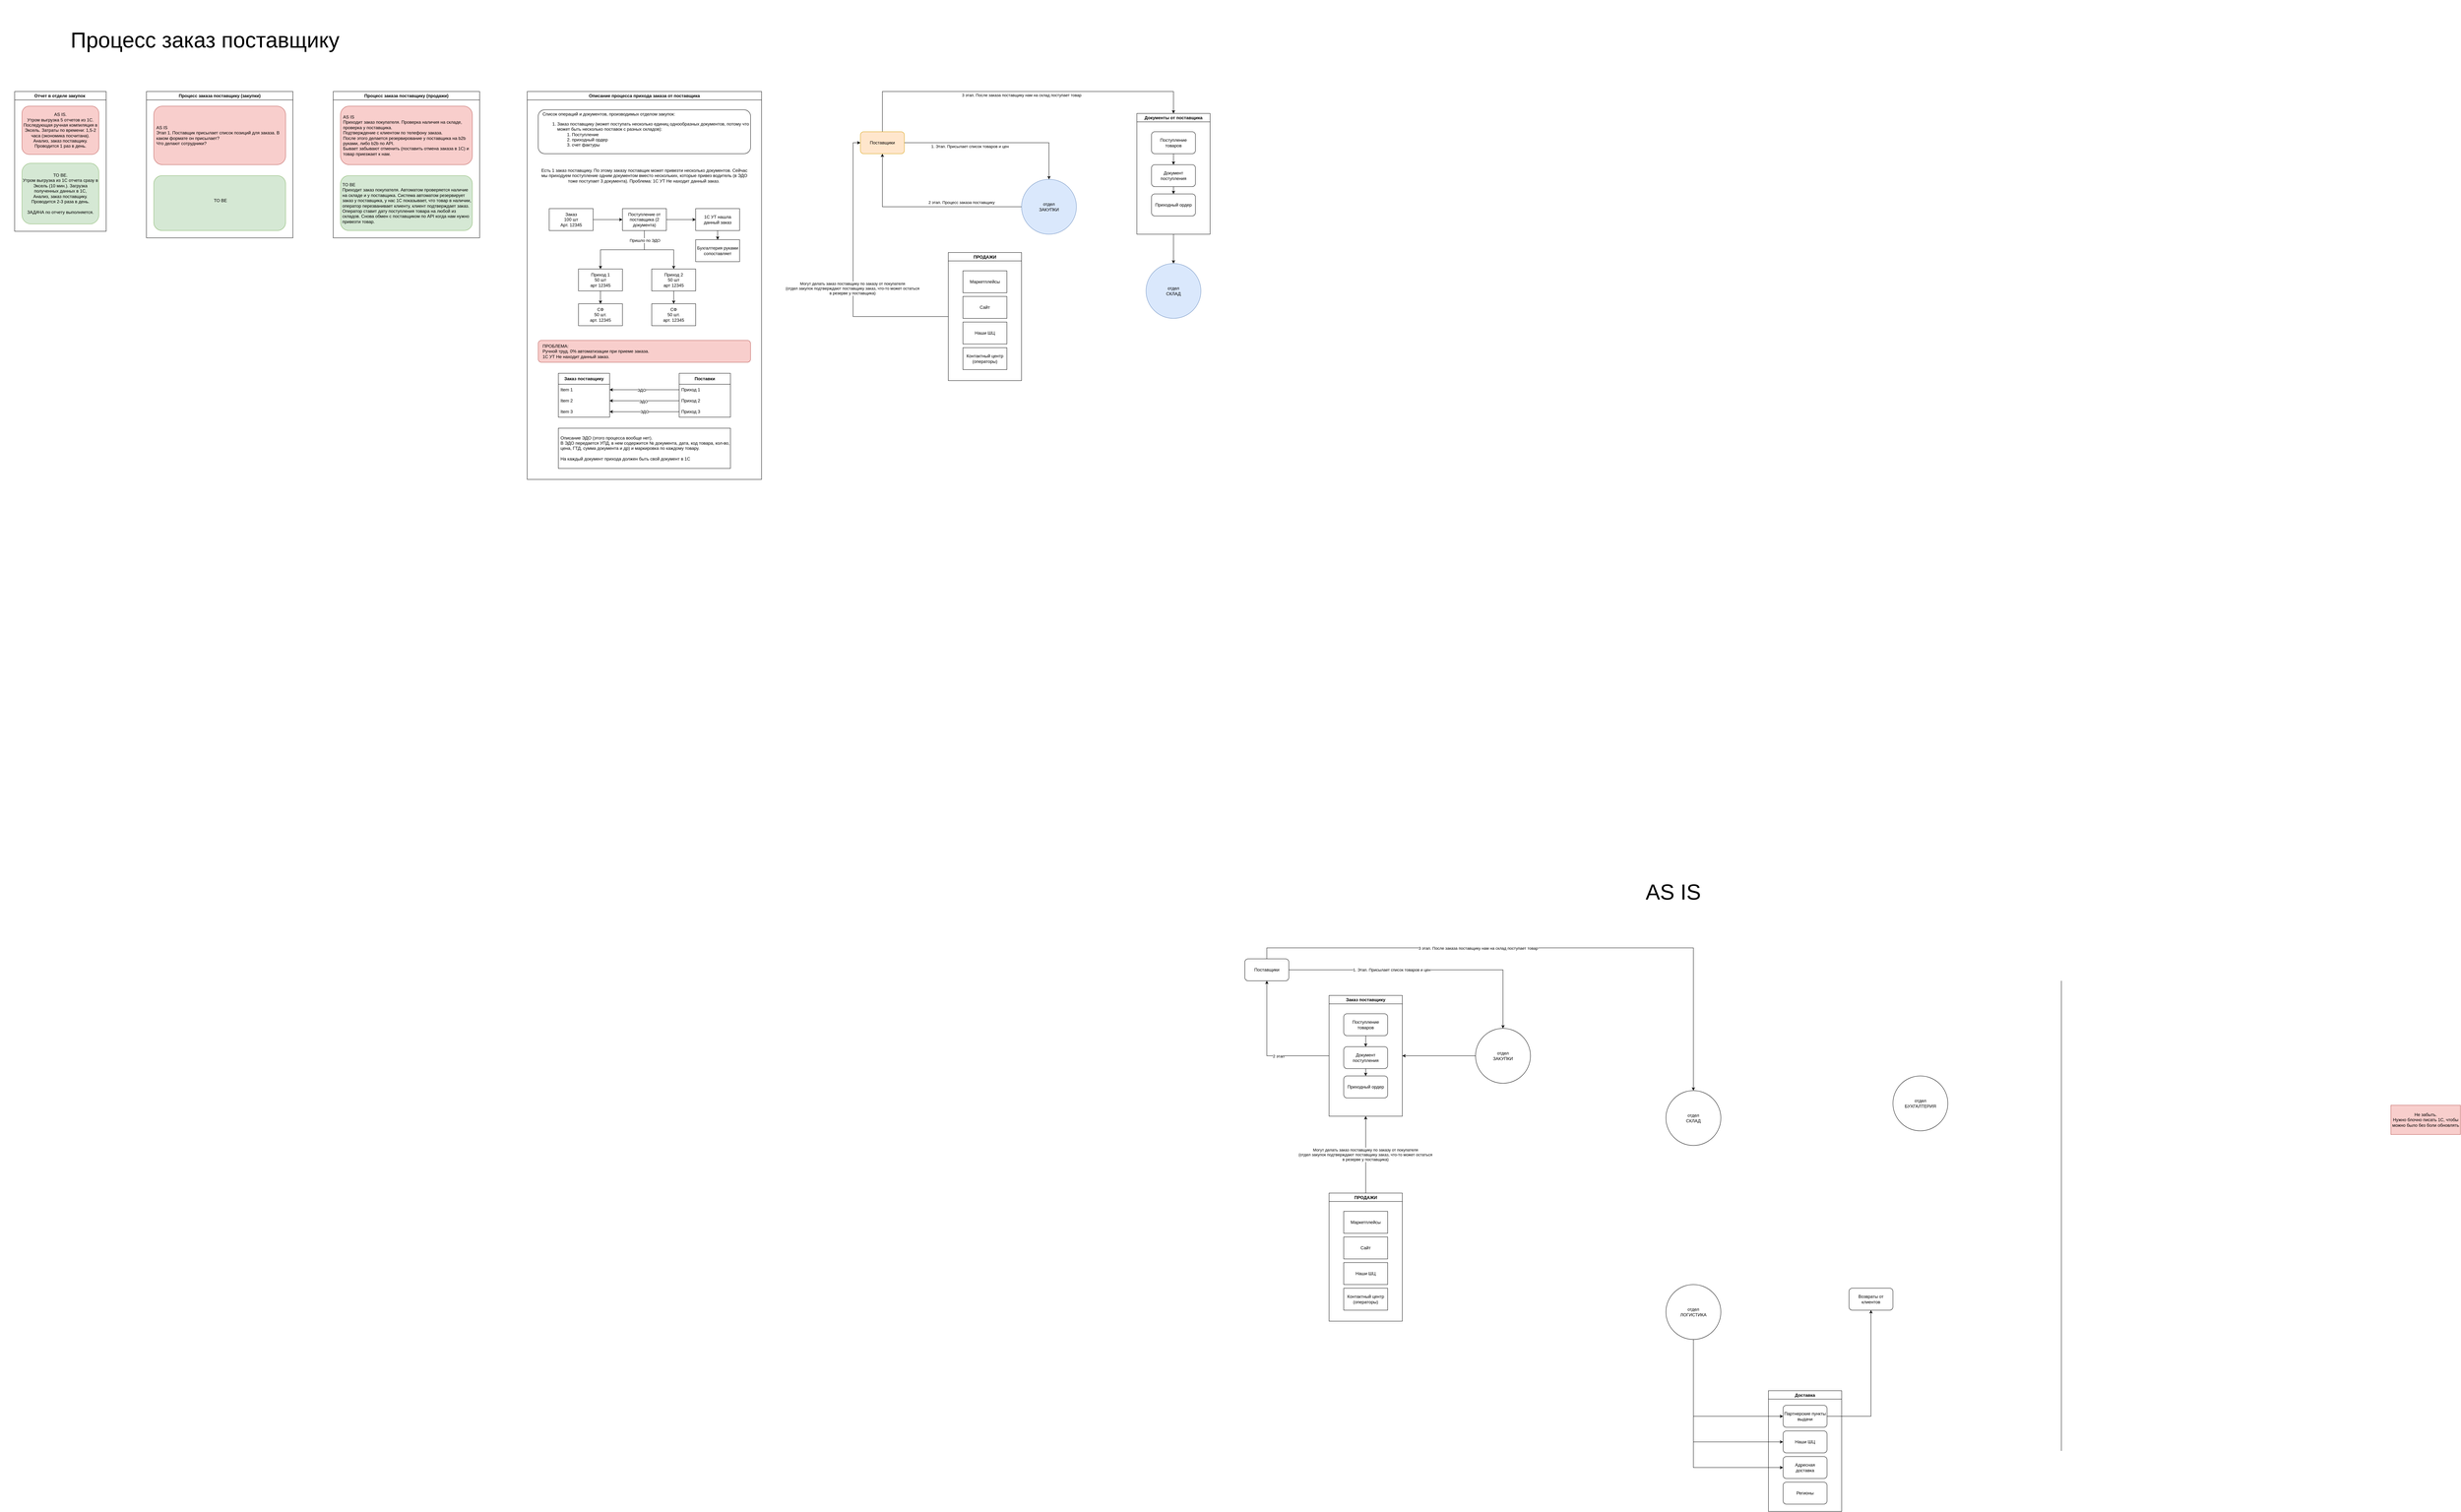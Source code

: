 <mxfile version="24.7.14">
  <diagram name="Page-1" id="veRpo0tACFwU-HL0MGSM">
    <mxGraphModel dx="5822" dy="4483" grid="1" gridSize="10" guides="1" tooltips="1" connect="1" arrows="1" fold="1" page="1" pageScale="1" pageWidth="827" pageHeight="1169" math="0" shadow="0">
      <root>
        <mxCell id="0" />
        <mxCell id="1" parent="0" />
        <mxCell id="QEDv5VtxAJrO-wZHLEnQ-8" style="edgeStyle=orthogonalEdgeStyle;rounded=0;orthogonalLoop=1;jettySize=auto;html=1;entryX=1;entryY=0.5;entryDx=0;entryDy=0;" edge="1" parent="1" source="VRKETtg9gcUAPWKbDu3B-1" target="QEDv5VtxAJrO-wZHLEnQ-5">
          <mxGeometry relative="1" as="geometry" />
        </mxCell>
        <mxCell id="VRKETtg9gcUAPWKbDu3B-1" value="отдел&lt;div&gt;ЗАКУПКИ&lt;/div&gt;" style="ellipse;whiteSpace=wrap;html=1;aspect=fixed;" parent="1" vertex="1">
          <mxGeometry x="-80" y="-680" width="150" height="150" as="geometry" />
        </mxCell>
        <mxCell id="VRKETtg9gcUAPWKbDu3B-2" value="отдел&lt;div&gt;СКЛАД&lt;/div&gt;" style="ellipse;whiteSpace=wrap;html=1;aspect=fixed;" parent="1" vertex="1">
          <mxGeometry x="440" y="-510" width="150" height="150" as="geometry" />
        </mxCell>
        <mxCell id="t9qQJqirAUy6IB2mjL8N-2" style="edgeStyle=orthogonalEdgeStyle;rounded=0;orthogonalLoop=1;jettySize=auto;html=1;entryX=0;entryY=0.5;entryDx=0;entryDy=0;exitX=0.5;exitY=1;exitDx=0;exitDy=0;" parent="1" source="VRKETtg9gcUAPWKbDu3B-3" target="VRKETtg9gcUAPWKbDu3B-6" edge="1">
          <mxGeometry relative="1" as="geometry" />
        </mxCell>
        <mxCell id="t9qQJqirAUy6IB2mjL8N-3" style="edgeStyle=orthogonalEdgeStyle;rounded=0;orthogonalLoop=1;jettySize=auto;html=1;entryX=0;entryY=0.5;entryDx=0;entryDy=0;exitX=0.5;exitY=1;exitDx=0;exitDy=0;" parent="1" source="VRKETtg9gcUAPWKbDu3B-3" target="VRKETtg9gcUAPWKbDu3B-7" edge="1">
          <mxGeometry relative="1" as="geometry" />
        </mxCell>
        <mxCell id="t9qQJqirAUy6IB2mjL8N-4" style="edgeStyle=orthogonalEdgeStyle;rounded=0;orthogonalLoop=1;jettySize=auto;html=1;entryX=0;entryY=0.5;entryDx=0;entryDy=0;exitX=0.5;exitY=1;exitDx=0;exitDy=0;" parent="1" source="VRKETtg9gcUAPWKbDu3B-3" target="VRKETtg9gcUAPWKbDu3B-18" edge="1">
          <mxGeometry relative="1" as="geometry" />
        </mxCell>
        <mxCell id="VRKETtg9gcUAPWKbDu3B-3" value="отдел&lt;div&gt;ЛОГИСТИКА&lt;/div&gt;" style="ellipse;whiteSpace=wrap;html=1;aspect=fixed;" parent="1" vertex="1">
          <mxGeometry x="440" y="20" width="150" height="150" as="geometry" />
        </mxCell>
        <mxCell id="QEDv5VtxAJrO-wZHLEnQ-10" style="edgeStyle=orthogonalEdgeStyle;rounded=0;orthogonalLoop=1;jettySize=auto;html=1;" edge="1" parent="1" source="VRKETtg9gcUAPWKbDu3B-5" target="VRKETtg9gcUAPWKbDu3B-1">
          <mxGeometry relative="1" as="geometry" />
        </mxCell>
        <mxCell id="QEDv5VtxAJrO-wZHLEnQ-11" value="1. Этап. Присылает список товаров и цен" style="edgeLabel;html=1;align=center;verticalAlign=middle;resizable=0;points=[];" vertex="1" connectable="0" parent="QEDv5VtxAJrO-wZHLEnQ-10">
          <mxGeometry x="-0.188" y="-3" relative="1" as="geometry">
            <mxPoint x="-22" y="-3" as="offset" />
          </mxGeometry>
        </mxCell>
        <mxCell id="QEDv5VtxAJrO-wZHLEnQ-15" style="edgeStyle=orthogonalEdgeStyle;rounded=0;orthogonalLoop=1;jettySize=auto;html=1;" edge="1" parent="1" source="VRKETtg9gcUAPWKbDu3B-5" target="VRKETtg9gcUAPWKbDu3B-2">
          <mxGeometry relative="1" as="geometry">
            <Array as="points">
              <mxPoint x="-650" y="-900" />
              <mxPoint x="515" y="-900" />
            </Array>
          </mxGeometry>
        </mxCell>
        <mxCell id="QEDv5VtxAJrO-wZHLEnQ-16" value="3 этап. После заказа поставщику нам на склад поступает товар" style="edgeLabel;html=1;align=center;verticalAlign=middle;resizable=0;points=[];" vertex="1" connectable="0" parent="QEDv5VtxAJrO-wZHLEnQ-15">
          <mxGeometry x="-0.235" y="-1" relative="1" as="geometry">
            <mxPoint as="offset" />
          </mxGeometry>
        </mxCell>
        <mxCell id="VRKETtg9gcUAPWKbDu3B-5" value="Поставщики" style="rounded=1;whiteSpace=wrap;html=1;" parent="1" vertex="1">
          <mxGeometry x="-710" y="-870" width="120" height="60" as="geometry" />
        </mxCell>
        <mxCell id="QEDv5VtxAJrO-wZHLEnQ-18" style="edgeStyle=orthogonalEdgeStyle;rounded=0;orthogonalLoop=1;jettySize=auto;html=1;entryX=0.5;entryY=1;entryDx=0;entryDy=0;" edge="1" parent="1" source="VRKETtg9gcUAPWKbDu3B-13" target="QEDv5VtxAJrO-wZHLEnQ-5">
          <mxGeometry relative="1" as="geometry" />
        </mxCell>
        <mxCell id="QEDv5VtxAJrO-wZHLEnQ-19" value="Могут делать заказ поставщику по заказу от покупателя&lt;div&gt;(отдел закупок подтверждают поставщику заказ, что-то может остаться&lt;/div&gt;&lt;div&gt;в резерве у поставщика)&lt;/div&gt;" style="edgeLabel;html=1;align=center;verticalAlign=middle;resizable=0;points=[];" vertex="1" connectable="0" parent="QEDv5VtxAJrO-wZHLEnQ-18">
          <mxGeometry x="0.002" y="1" relative="1" as="geometry">
            <mxPoint as="offset" />
          </mxGeometry>
        </mxCell>
        <mxCell id="VRKETtg9gcUAPWKbDu3B-13" value="ПРОДАЖИ" style="swimlane;" parent="1" vertex="1">
          <mxGeometry x="-480" y="-230" width="200" height="350" as="geometry">
            <mxRectangle x="240" y="780" width="100" height="30" as="alternateBounds" />
          </mxGeometry>
        </mxCell>
        <mxCell id="VRKETtg9gcUAPWKbDu3B-15" value="Маркетплейсы" style="whiteSpace=wrap;html=1;" parent="VRKETtg9gcUAPWKbDu3B-13" vertex="1">
          <mxGeometry x="40" y="50" width="120" height="60" as="geometry" />
        </mxCell>
        <mxCell id="VRKETtg9gcUAPWKbDu3B-14" value="Сайт" style="whiteSpace=wrap;html=1;" parent="VRKETtg9gcUAPWKbDu3B-13" vertex="1">
          <mxGeometry x="40" y="120" width="120" height="60" as="geometry" />
        </mxCell>
        <mxCell id="VRKETtg9gcUAPWKbDu3B-17" value="Контактный центр&lt;div&gt;(операторы)&lt;/div&gt;" style="whiteSpace=wrap;html=1;" parent="VRKETtg9gcUAPWKbDu3B-13" vertex="1">
          <mxGeometry x="40" y="260" width="120" height="60" as="geometry" />
        </mxCell>
        <mxCell id="VRKETtg9gcUAPWKbDu3B-16" value="Наши ШЦ" style="whiteSpace=wrap;html=1;" parent="VRKETtg9gcUAPWKbDu3B-13" vertex="1">
          <mxGeometry x="40" y="190" width="120" height="60" as="geometry" />
        </mxCell>
        <mxCell id="VRKETtg9gcUAPWKbDu3B-20" value="Доставка" style="swimlane;" parent="1" vertex="1">
          <mxGeometry x="720" y="310" width="200" height="330" as="geometry" />
        </mxCell>
        <mxCell id="VRKETtg9gcUAPWKbDu3B-6" value="Партнерские пункты выдачи" style="rounded=1;whiteSpace=wrap;html=1;" parent="VRKETtg9gcUAPWKbDu3B-20" vertex="1">
          <mxGeometry x="40" y="40" width="120" height="60" as="geometry" />
        </mxCell>
        <mxCell id="VRKETtg9gcUAPWKbDu3B-7" value="Наши ШЦ" style="rounded=1;whiteSpace=wrap;html=1;" parent="VRKETtg9gcUAPWKbDu3B-20" vertex="1">
          <mxGeometry x="40" y="110" width="120" height="60" as="geometry" />
        </mxCell>
        <mxCell id="VRKETtg9gcUAPWKbDu3B-18" value="Адресная&lt;div&gt;доставка&lt;/div&gt;" style="rounded=1;whiteSpace=wrap;html=1;" parent="VRKETtg9gcUAPWKbDu3B-20" vertex="1">
          <mxGeometry x="40" y="180" width="120" height="60" as="geometry" />
        </mxCell>
        <mxCell id="VRKETtg9gcUAPWKbDu3B-19" value="Регионы" style="rounded=1;whiteSpace=wrap;html=1;" parent="VRKETtg9gcUAPWKbDu3B-20" vertex="1">
          <mxGeometry x="40" y="250" width="120" height="60" as="geometry" />
        </mxCell>
        <mxCell id="VRKETtg9gcUAPWKbDu3B-22" value="отдел&lt;div&gt;БУХГАЛТЕРИЯ&lt;/div&gt;" style="ellipse;whiteSpace=wrap;html=1;aspect=fixed;" parent="1" vertex="1">
          <mxGeometry x="1060" y="-550" width="150" height="150" as="geometry" />
        </mxCell>
        <mxCell id="t9qQJqirAUy6IB2mjL8N-6" value="Возвраты от клиентов" style="rounded=1;whiteSpace=wrap;html=1;" parent="1" vertex="1">
          <mxGeometry x="940" y="30" width="120" height="60" as="geometry" />
        </mxCell>
        <mxCell id="t9qQJqirAUy6IB2mjL8N-7" style="edgeStyle=orthogonalEdgeStyle;rounded=0;orthogonalLoop=1;jettySize=auto;html=1;entryX=0.5;entryY=1;entryDx=0;entryDy=0;" parent="1" source="VRKETtg9gcUAPWKbDu3B-6" target="t9qQJqirAUy6IB2mjL8N-6" edge="1">
          <mxGeometry relative="1" as="geometry" />
        </mxCell>
        <mxCell id="t9qQJqirAUy6IB2mjL8N-11" value="" style="endArrow=none;html=1;rounded=0;" parent="1" edge="1">
          <mxGeometry width="50" height="50" relative="1" as="geometry">
            <mxPoint x="1520" y="474.444" as="sourcePoint" />
            <mxPoint x="1520" y="-810" as="targetPoint" />
          </mxGeometry>
        </mxCell>
        <mxCell id="t9qQJqirAUy6IB2mjL8N-12" value="AS IS" style="text;strokeColor=none;fillColor=none;align=center;verticalAlign=middle;spacingLeft=4;spacingRight=4;overflow=hidden;points=[[0,0.5],[1,0.5]];portConstraint=eastwest;rotatable=0;whiteSpace=wrap;html=1;fontSize=59;" parent="1" vertex="1">
          <mxGeometry x="350" y="-1090" width="220" height="70" as="geometry" />
        </mxCell>
        <mxCell id="QEDv5VtxAJrO-wZHLEnQ-14" style="edgeStyle=orthogonalEdgeStyle;rounded=0;orthogonalLoop=1;jettySize=auto;html=1;exitX=0;exitY=0.5;exitDx=0;exitDy=0;entryX=0.5;entryY=1;entryDx=0;entryDy=0;" edge="1" parent="1" source="QEDv5VtxAJrO-wZHLEnQ-5" target="VRKETtg9gcUAPWKbDu3B-5">
          <mxGeometry relative="1" as="geometry" />
        </mxCell>
        <mxCell id="QEDv5VtxAJrO-wZHLEnQ-17" value="2 этап" style="edgeLabel;html=1;align=center;verticalAlign=middle;resizable=0;points=[];" vertex="1" connectable="0" parent="QEDv5VtxAJrO-wZHLEnQ-14">
          <mxGeometry x="-0.265" y="1" relative="1" as="geometry">
            <mxPoint as="offset" />
          </mxGeometry>
        </mxCell>
        <mxCell id="QEDv5VtxAJrO-wZHLEnQ-5" value="Заказ поставщику" style="swimlane;whiteSpace=wrap;html=1;" vertex="1" parent="1">
          <mxGeometry x="-480" y="-770" width="200" height="330" as="geometry" />
        </mxCell>
        <mxCell id="QEDv5VtxAJrO-wZHLEnQ-12" style="edgeStyle=orthogonalEdgeStyle;rounded=0;orthogonalLoop=1;jettySize=auto;html=1;entryX=0.5;entryY=0;entryDx=0;entryDy=0;" edge="1" parent="QEDv5VtxAJrO-wZHLEnQ-5" source="QEDv5VtxAJrO-wZHLEnQ-2" target="QEDv5VtxAJrO-wZHLEnQ-4">
          <mxGeometry relative="1" as="geometry" />
        </mxCell>
        <mxCell id="QEDv5VtxAJrO-wZHLEnQ-2" value="Поступление товаров" style="rounded=1;whiteSpace=wrap;html=1;" vertex="1" parent="QEDv5VtxAJrO-wZHLEnQ-5">
          <mxGeometry x="40" y="50" width="120" height="60" as="geometry" />
        </mxCell>
        <mxCell id="QEDv5VtxAJrO-wZHLEnQ-13" style="edgeStyle=orthogonalEdgeStyle;rounded=0;orthogonalLoop=1;jettySize=auto;html=1;entryX=0.5;entryY=0;entryDx=0;entryDy=0;" edge="1" parent="QEDv5VtxAJrO-wZHLEnQ-5" source="QEDv5VtxAJrO-wZHLEnQ-4" target="QEDv5VtxAJrO-wZHLEnQ-3">
          <mxGeometry relative="1" as="geometry" />
        </mxCell>
        <mxCell id="QEDv5VtxAJrO-wZHLEnQ-4" value="Документ поступления" style="rounded=1;whiteSpace=wrap;html=1;" vertex="1" parent="QEDv5VtxAJrO-wZHLEnQ-5">
          <mxGeometry x="40" y="140" width="120" height="60" as="geometry" />
        </mxCell>
        <mxCell id="QEDv5VtxAJrO-wZHLEnQ-3" value="Приходный ордер" style="rounded=1;whiteSpace=wrap;html=1;" vertex="1" parent="QEDv5VtxAJrO-wZHLEnQ-5">
          <mxGeometry x="40" y="220" width="120" height="60" as="geometry" />
        </mxCell>
        <mxCell id="QEDv5VtxAJrO-wZHLEnQ-20" style="edgeStyle=orthogonalEdgeStyle;rounded=0;orthogonalLoop=1;jettySize=auto;html=1;entryX=0.5;entryY=1;entryDx=0;entryDy=0;" edge="1" parent="1" source="QEDv5VtxAJrO-wZHLEnQ-21" target="QEDv5VtxAJrO-wZHLEnQ-27">
          <mxGeometry relative="1" as="geometry">
            <mxPoint x="-980" y="-2845" as="targetPoint" />
          </mxGeometry>
        </mxCell>
        <mxCell id="QEDv5VtxAJrO-wZHLEnQ-64" value="2 этап. Процесс заказа поставщику" style="edgeLabel;html=1;align=center;verticalAlign=middle;resizable=0;points=[];" vertex="1" connectable="0" parent="QEDv5VtxAJrO-wZHLEnQ-20">
          <mxGeometry x="0.21" relative="1" as="geometry">
            <mxPoint x="153" y="-12" as="offset" />
          </mxGeometry>
        </mxCell>
        <mxCell id="QEDv5VtxAJrO-wZHLEnQ-21" value="отдел&lt;div&gt;ЗАКУПКИ&lt;/div&gt;" style="ellipse;whiteSpace=wrap;html=1;aspect=fixed;fillColor=#dae8fc;strokeColor=#6c8ebf;" vertex="1" parent="1">
          <mxGeometry x="-1320" y="-3000" width="150" height="150" as="geometry" />
        </mxCell>
        <mxCell id="QEDv5VtxAJrO-wZHLEnQ-22" value="отдел&lt;div&gt;СКЛАД&lt;/div&gt;" style="ellipse;whiteSpace=wrap;html=1;aspect=fixed;fillColor=#dae8fc;strokeColor=#6c8ebf;" vertex="1" parent="1">
          <mxGeometry x="-980" y="-2770" width="150" height="150" as="geometry" />
        </mxCell>
        <mxCell id="QEDv5VtxAJrO-wZHLEnQ-23" style="edgeStyle=orthogonalEdgeStyle;rounded=0;orthogonalLoop=1;jettySize=auto;html=1;" edge="1" parent="1" source="QEDv5VtxAJrO-wZHLEnQ-27" target="QEDv5VtxAJrO-wZHLEnQ-21">
          <mxGeometry relative="1" as="geometry" />
        </mxCell>
        <mxCell id="QEDv5VtxAJrO-wZHLEnQ-24" value="1. Этап. Присылает список товаров и цен" style="edgeLabel;html=1;align=center;verticalAlign=middle;resizable=0;points=[];" vertex="1" connectable="0" parent="QEDv5VtxAJrO-wZHLEnQ-23">
          <mxGeometry x="-0.188" y="-3" relative="1" as="geometry">
            <mxPoint x="-22" y="7" as="offset" />
          </mxGeometry>
        </mxCell>
        <mxCell id="QEDv5VtxAJrO-wZHLEnQ-85" style="edgeStyle=orthogonalEdgeStyle;rounded=0;orthogonalLoop=1;jettySize=auto;html=1;entryX=0.5;entryY=0;entryDx=0;entryDy=0;exitX=0.5;exitY=0;exitDx=0;exitDy=0;" edge="1" parent="1" source="QEDv5VtxAJrO-wZHLEnQ-27" target="QEDv5VtxAJrO-wZHLEnQ-36">
          <mxGeometry relative="1" as="geometry">
            <Array as="points">
              <mxPoint x="-1700" y="-3240" />
              <mxPoint x="-905" y="-3240" />
            </Array>
          </mxGeometry>
        </mxCell>
        <mxCell id="QEDv5VtxAJrO-wZHLEnQ-86" value="3 этап. После заказа поставщику нам на склад поступает товар" style="edgeLabel;html=1;align=center;verticalAlign=middle;resizable=0;points=[];" vertex="1" connectable="0" parent="QEDv5VtxAJrO-wZHLEnQ-85">
          <mxGeometry x="0.015" relative="1" as="geometry">
            <mxPoint y="10" as="offset" />
          </mxGeometry>
        </mxCell>
        <mxCell id="QEDv5VtxAJrO-wZHLEnQ-27" value="Поставщики" style="rounded=1;whiteSpace=wrap;html=1;fillColor=#ffe6cc;strokeColor=#d79b00;" vertex="1" parent="1">
          <mxGeometry x="-1760" y="-3130" width="120" height="60" as="geometry" />
        </mxCell>
        <mxCell id="QEDv5VtxAJrO-wZHLEnQ-87" style="edgeStyle=orthogonalEdgeStyle;rounded=0;orthogonalLoop=1;jettySize=auto;html=1;entryX=0.5;entryY=0;entryDx=0;entryDy=0;" edge="1" parent="1" source="QEDv5VtxAJrO-wZHLEnQ-36" target="QEDv5VtxAJrO-wZHLEnQ-22">
          <mxGeometry relative="1" as="geometry" />
        </mxCell>
        <mxCell id="QEDv5VtxAJrO-wZHLEnQ-36" value="Документы от поставщика" style="swimlane;whiteSpace=wrap;html=1;" vertex="1" parent="1">
          <mxGeometry x="-1005" y="-3180" width="200" height="330" as="geometry" />
        </mxCell>
        <mxCell id="QEDv5VtxAJrO-wZHLEnQ-37" style="edgeStyle=orthogonalEdgeStyle;rounded=0;orthogonalLoop=1;jettySize=auto;html=1;entryX=0.5;entryY=0;entryDx=0;entryDy=0;" edge="1" parent="QEDv5VtxAJrO-wZHLEnQ-36" source="QEDv5VtxAJrO-wZHLEnQ-38" target="QEDv5VtxAJrO-wZHLEnQ-40">
          <mxGeometry relative="1" as="geometry" />
        </mxCell>
        <mxCell id="QEDv5VtxAJrO-wZHLEnQ-38" value="Поступление товаров" style="rounded=1;whiteSpace=wrap;html=1;" vertex="1" parent="QEDv5VtxAJrO-wZHLEnQ-36">
          <mxGeometry x="40" y="50" width="120" height="60" as="geometry" />
        </mxCell>
        <mxCell id="QEDv5VtxAJrO-wZHLEnQ-39" style="edgeStyle=orthogonalEdgeStyle;rounded=0;orthogonalLoop=1;jettySize=auto;html=1;entryX=0.5;entryY=0;entryDx=0;entryDy=0;" edge="1" parent="QEDv5VtxAJrO-wZHLEnQ-36" source="QEDv5VtxAJrO-wZHLEnQ-40" target="QEDv5VtxAJrO-wZHLEnQ-41">
          <mxGeometry relative="1" as="geometry" />
        </mxCell>
        <mxCell id="QEDv5VtxAJrO-wZHLEnQ-40" value="Документ поступления" style="rounded=1;whiteSpace=wrap;html=1;" vertex="1" parent="QEDv5VtxAJrO-wZHLEnQ-36">
          <mxGeometry x="40" y="140" width="120" height="60" as="geometry" />
        </mxCell>
        <mxCell id="QEDv5VtxAJrO-wZHLEnQ-41" value="Приходный ордер" style="rounded=1;whiteSpace=wrap;html=1;" vertex="1" parent="QEDv5VtxAJrO-wZHLEnQ-36">
          <mxGeometry x="40" y="220" width="120" height="60" as="geometry" />
        </mxCell>
        <mxCell id="QEDv5VtxAJrO-wZHLEnQ-83" style="edgeStyle=orthogonalEdgeStyle;rounded=0;orthogonalLoop=1;jettySize=auto;html=1;entryX=0;entryY=0.5;entryDx=0;entryDy=0;" edge="1" parent="1" source="QEDv5VtxAJrO-wZHLEnQ-42" target="QEDv5VtxAJrO-wZHLEnQ-27">
          <mxGeometry relative="1" as="geometry" />
        </mxCell>
        <mxCell id="QEDv5VtxAJrO-wZHLEnQ-84" value="Могут делать заказ поставщику по заказу от покупателя&lt;div&gt;(отдел закупок подтверждают поставщику заказ, что-то может остаться&lt;/div&gt;&lt;div&gt;в резерве у поставщика)&lt;/div&gt;" style="edgeLabel;html=1;align=center;verticalAlign=middle;resizable=0;points=[];" vertex="1" connectable="0" parent="QEDv5VtxAJrO-wZHLEnQ-83">
          <mxGeometry x="-0.106" y="2" relative="1" as="geometry">
            <mxPoint as="offset" />
          </mxGeometry>
        </mxCell>
        <mxCell id="QEDv5VtxAJrO-wZHLEnQ-42" value="ПРОДАЖИ" style="swimlane;" vertex="1" parent="1">
          <mxGeometry x="-1520" y="-2800" width="200" height="350" as="geometry">
            <mxRectangle x="240" y="780" width="100" height="30" as="alternateBounds" />
          </mxGeometry>
        </mxCell>
        <mxCell id="QEDv5VtxAJrO-wZHLEnQ-43" value="Маркетплейсы" style="whiteSpace=wrap;html=1;" vertex="1" parent="QEDv5VtxAJrO-wZHLEnQ-42">
          <mxGeometry x="40" y="50" width="120" height="60" as="geometry" />
        </mxCell>
        <mxCell id="QEDv5VtxAJrO-wZHLEnQ-44" value="Сайт" style="whiteSpace=wrap;html=1;" vertex="1" parent="QEDv5VtxAJrO-wZHLEnQ-42">
          <mxGeometry x="40" y="120" width="120" height="60" as="geometry" />
        </mxCell>
        <mxCell id="QEDv5VtxAJrO-wZHLEnQ-45" value="Контактный центр&lt;div&gt;(операторы)&lt;/div&gt;" style="whiteSpace=wrap;html=1;" vertex="1" parent="QEDv5VtxAJrO-wZHLEnQ-42">
          <mxGeometry x="40" y="260" width="120" height="60" as="geometry" />
        </mxCell>
        <mxCell id="QEDv5VtxAJrO-wZHLEnQ-46" value="Наши ШЦ" style="whiteSpace=wrap;html=1;" vertex="1" parent="QEDv5VtxAJrO-wZHLEnQ-42">
          <mxGeometry x="40" y="190" width="120" height="60" as="geometry" />
        </mxCell>
        <mxCell id="QEDv5VtxAJrO-wZHLEnQ-65" value="Процесс заказ поставщику" style="text;strokeColor=none;fillColor=none;align=center;verticalAlign=middle;spacingLeft=4;spacingRight=4;overflow=hidden;points=[[0,0.5],[1,0.5]];portConstraint=eastwest;rotatable=0;whiteSpace=wrap;html=1;fontSize=59;" vertex="1" parent="1">
          <mxGeometry x="-4110" y="-3490" width="1120" height="220" as="geometry" />
        </mxCell>
        <mxCell id="QEDv5VtxAJrO-wZHLEnQ-70" value="Не забыть.&lt;div&gt;Нужно блочно писать 1С, чтобы можно было без боли обновлять&lt;/div&gt;" style="rounded=0;whiteSpace=wrap;html=1;fillColor=#f8cecc;strokeColor=#b85450;" vertex="1" parent="1">
          <mxGeometry x="2420" y="-470" width="190" height="80" as="geometry" />
        </mxCell>
        <mxCell id="QEDv5VtxAJrO-wZHLEnQ-75" value="Отчет в отделе закупок&amp;nbsp;" style="swimlane;whiteSpace=wrap;html=1;" vertex="1" parent="1">
          <mxGeometry x="-4070" y="-3240" width="250" height="382" as="geometry">
            <mxRectangle x="-4120" y="-3022" width="180" height="30" as="alternateBounds" />
          </mxGeometry>
        </mxCell>
        <mxCell id="QEDv5VtxAJrO-wZHLEnQ-71" value="AS IS.&lt;div&gt;Утром выгрузка 5 отчетов из 1С. Последующая ручная компиляция в Эксель. Затраты по времени: 1,5-2 часа (экономика посчитана).&lt;/div&gt;&lt;div&gt;Анализ, заказ поставщику. Проводится 1 раз в день.&lt;/div&gt;" style="rounded=1;whiteSpace=wrap;html=1;fillColor=#f8cecc;strokeColor=#b85450;" vertex="1" parent="QEDv5VtxAJrO-wZHLEnQ-75">
          <mxGeometry x="20" y="40" width="210" height="132" as="geometry" />
        </mxCell>
        <mxCell id="QEDv5VtxAJrO-wZHLEnQ-73" value="TO BE.&lt;div&gt;Утром выгрузка из 1С отчета сразу в Эксель (10 мин.). Загрузка полученных данных в 1С,&lt;/div&gt;&lt;div&gt;Анализ, заказ поставщику.&lt;/div&gt;&lt;div&gt;Проводится 2-3 раза в день.&lt;/div&gt;&lt;div&gt;&lt;br&gt;&lt;/div&gt;&lt;div&gt;ЗАДАЧА по отчету выполняется.&lt;/div&gt;" style="rounded=1;whiteSpace=wrap;html=1;fillColor=#d5e8d4;strokeColor=#82b366;" vertex="1" parent="QEDv5VtxAJrO-wZHLEnQ-75">
          <mxGeometry x="20" y="196" width="210" height="166" as="geometry" />
        </mxCell>
        <mxCell id="QEDv5VtxAJrO-wZHLEnQ-76" value="Процесс заказа поставщику (продажи)" style="swimlane;whiteSpace=wrap;html=1;" vertex="1" parent="1">
          <mxGeometry x="-3200" y="-3240" width="400" height="400" as="geometry">
            <mxRectangle x="-2810" y="-3060" width="180" height="30" as="alternateBounds" />
          </mxGeometry>
        </mxCell>
        <mxCell id="QEDv5VtxAJrO-wZHLEnQ-77" value="&lt;div style=&quot;text-align: left;&quot;&gt;AS IS&lt;br&gt;&lt;div&gt;Приходит заказ покупателя. Проверка наличия на складе, проверка у поставщика.&amp;nbsp;&lt;/div&gt;&lt;div&gt;Подтверждение с клиентом по телефону заказа.&lt;/div&gt;&lt;/div&gt;&lt;div style=&quot;text-align: left;&quot;&gt;После этого делается резервирование у поставщика на b2b руками, либо b2b по API.&lt;/div&gt;&lt;div style=&quot;text-align: left;&quot;&gt;Бывает забывают отменить (поставить отмена заказа в 1С) и товар приезжает к нам.&lt;/div&gt;" style="rounded=1;whiteSpace=wrap;html=1;fillColor=#f8cecc;strokeColor=#b85450;perimeterSpacing=0;spacingLeft=6;" vertex="1" parent="QEDv5VtxAJrO-wZHLEnQ-76">
          <mxGeometry x="20" y="40" width="360" height="160" as="geometry" />
        </mxCell>
        <mxCell id="QEDv5VtxAJrO-wZHLEnQ-78" value="&lt;div style=&quot;text-align: left;&quot;&gt;TO BE&lt;/div&gt;&lt;div style=&quot;text-align: left;&quot;&gt;Приходит заказ покупателя. Автоматом проверяется наличие на складе и у поставщика. Система автоматом резервирует заказ у поставщика, у нас 1С показывает, что товар в наличии, оператор перезванивает клиенту, клиент подтверждает заказ. Оператор ставит дату поступления товара на любой из складов. Снова обмен с поставщиком по API когда нам нужно привезти товар.&lt;/div&gt;" style="rounded=1;whiteSpace=wrap;html=1;fillColor=#d5e8d4;strokeColor=#82b366;spacingLeft=4;" vertex="1" parent="QEDv5VtxAJrO-wZHLEnQ-76">
          <mxGeometry x="20" y="230" width="360" height="150" as="geometry" />
        </mxCell>
        <mxCell id="QEDv5VtxAJrO-wZHLEnQ-79" value="Процесс заказа поставщику (закупки)" style="swimlane;whiteSpace=wrap;html=1;" vertex="1" parent="1">
          <mxGeometry x="-3710" y="-3240" width="400" height="400" as="geometry">
            <mxRectangle x="-2810" y="-3060" width="180" height="30" as="alternateBounds" />
          </mxGeometry>
        </mxCell>
        <mxCell id="QEDv5VtxAJrO-wZHLEnQ-81" value="&lt;div style=&quot;text-align: left;&quot;&gt;TO BE&lt;/div&gt;&lt;div style=&quot;text-align: left;&quot;&gt;&lt;br&gt;&lt;/div&gt;" style="rounded=1;whiteSpace=wrap;html=1;fillColor=#d5e8d4;strokeColor=#82b366;spacingLeft=4;" vertex="1" parent="QEDv5VtxAJrO-wZHLEnQ-79">
          <mxGeometry x="20" y="230" width="360" height="150" as="geometry" />
        </mxCell>
        <mxCell id="QEDv5VtxAJrO-wZHLEnQ-113" value="&lt;div style=&quot;text-align: left;&quot;&gt;AS IS&lt;br&gt;&lt;div&gt;Этап 1. Поставщик присылает список позиций для заказа. В каком формате он присылает?&lt;/div&gt;&lt;div&gt;Что делают сотрудники?&lt;/div&gt;&lt;/div&gt;" style="rounded=1;whiteSpace=wrap;html=1;fillColor=#f8cecc;strokeColor=#b85450;perimeterSpacing=0;spacingLeft=6;" vertex="1" parent="QEDv5VtxAJrO-wZHLEnQ-79">
          <mxGeometry x="20" y="40" width="360" height="160" as="geometry" />
        </mxCell>
        <mxCell id="QEDv5VtxAJrO-wZHLEnQ-88" value="Описание процесса прихода заказа от поставщика" style="swimlane;whiteSpace=wrap;html=1;" vertex="1" parent="1">
          <mxGeometry x="-2670" y="-3240" width="640" height="1060" as="geometry" />
        </mxCell>
        <mxCell id="QEDv5VtxAJrO-wZHLEnQ-52" value="" style="edgeStyle=orthogonalEdgeStyle;rounded=0;orthogonalLoop=1;jettySize=auto;html=1;" edge="1" parent="QEDv5VtxAJrO-wZHLEnQ-88" source="QEDv5VtxAJrO-wZHLEnQ-49" target="QEDv5VtxAJrO-wZHLEnQ-51">
          <mxGeometry relative="1" as="geometry" />
        </mxCell>
        <mxCell id="QEDv5VtxAJrO-wZHLEnQ-49" value="Заказ&lt;div&gt;100 шт&lt;/div&gt;&lt;div&gt;Арт. 12345&lt;/div&gt;" style="rounded=0;whiteSpace=wrap;html=1;" vertex="1" parent="QEDv5VtxAJrO-wZHLEnQ-88">
          <mxGeometry x="60" y="320" width="120" height="60" as="geometry" />
        </mxCell>
        <mxCell id="QEDv5VtxAJrO-wZHLEnQ-54" value="" style="edgeStyle=orthogonalEdgeStyle;rounded=0;orthogonalLoop=1;jettySize=auto;html=1;" edge="1" parent="QEDv5VtxAJrO-wZHLEnQ-88" source="QEDv5VtxAJrO-wZHLEnQ-51" target="QEDv5VtxAJrO-wZHLEnQ-53">
          <mxGeometry relative="1" as="geometry" />
        </mxCell>
        <mxCell id="QEDv5VtxAJrO-wZHLEnQ-57" style="edgeStyle=orthogonalEdgeStyle;rounded=0;orthogonalLoop=1;jettySize=auto;html=1;exitX=0.5;exitY=1;exitDx=0;exitDy=0;entryX=0.5;entryY=0;entryDx=0;entryDy=0;" edge="1" parent="QEDv5VtxAJrO-wZHLEnQ-88" source="QEDv5VtxAJrO-wZHLEnQ-51" target="QEDv5VtxAJrO-wZHLEnQ-55">
          <mxGeometry relative="1" as="geometry" />
        </mxCell>
        <mxCell id="QEDv5VtxAJrO-wZHLEnQ-61" value="Пришло по ЭДО" style="edgeLabel;html=1;align=center;verticalAlign=middle;resizable=0;points=[];" vertex="1" connectable="0" parent="QEDv5VtxAJrO-wZHLEnQ-57">
          <mxGeometry x="-0.709" y="1" relative="1" as="geometry">
            <mxPoint as="offset" />
          </mxGeometry>
        </mxCell>
        <mxCell id="QEDv5VtxAJrO-wZHLEnQ-63" value="" style="edgeStyle=orthogonalEdgeStyle;rounded=0;orthogonalLoop=1;jettySize=auto;html=1;" edge="1" parent="QEDv5VtxAJrO-wZHLEnQ-88" source="QEDv5VtxAJrO-wZHLEnQ-51" target="QEDv5VtxAJrO-wZHLEnQ-62">
          <mxGeometry relative="1" as="geometry" />
        </mxCell>
        <mxCell id="QEDv5VtxAJrO-wZHLEnQ-51" value="Поступление от поставщика (2 документа)" style="whiteSpace=wrap;html=1;rounded=0;" vertex="1" parent="QEDv5VtxAJrO-wZHLEnQ-88">
          <mxGeometry x="260" y="320" width="120" height="60" as="geometry" />
        </mxCell>
        <mxCell id="QEDv5VtxAJrO-wZHLEnQ-94" value="" style="edgeStyle=orthogonalEdgeStyle;rounded=0;orthogonalLoop=1;jettySize=auto;html=1;" edge="1" parent="QEDv5VtxAJrO-wZHLEnQ-88" source="QEDv5VtxAJrO-wZHLEnQ-53" target="QEDv5VtxAJrO-wZHLEnQ-93">
          <mxGeometry relative="1" as="geometry" />
        </mxCell>
        <mxCell id="QEDv5VtxAJrO-wZHLEnQ-53" value="Приход 1&lt;div&gt;50 шт&lt;/div&gt;&lt;div&gt;арт 12345&lt;/div&gt;" style="whiteSpace=wrap;html=1;rounded=0;" vertex="1" parent="QEDv5VtxAJrO-wZHLEnQ-88">
          <mxGeometry x="140" y="485" width="120" height="60" as="geometry" />
        </mxCell>
        <mxCell id="QEDv5VtxAJrO-wZHLEnQ-96" style="edgeStyle=orthogonalEdgeStyle;rounded=0;orthogonalLoop=1;jettySize=auto;html=1;entryX=0.5;entryY=0;entryDx=0;entryDy=0;" edge="1" parent="QEDv5VtxAJrO-wZHLEnQ-88" source="QEDv5VtxAJrO-wZHLEnQ-55" target="QEDv5VtxAJrO-wZHLEnQ-95">
          <mxGeometry relative="1" as="geometry" />
        </mxCell>
        <mxCell id="QEDv5VtxAJrO-wZHLEnQ-55" value="Приход 2&lt;div&gt;50 шт&lt;/div&gt;&lt;div&gt;арт 12345&lt;/div&gt;" style="whiteSpace=wrap;html=1;rounded=0;" vertex="1" parent="QEDv5VtxAJrO-wZHLEnQ-88">
          <mxGeometry x="340" y="485" width="120" height="60" as="geometry" />
        </mxCell>
        <mxCell id="QEDv5VtxAJrO-wZHLEnQ-91" value="" style="edgeStyle=orthogonalEdgeStyle;rounded=0;orthogonalLoop=1;jettySize=auto;html=1;" edge="1" parent="QEDv5VtxAJrO-wZHLEnQ-88" source="QEDv5VtxAJrO-wZHLEnQ-62" target="QEDv5VtxAJrO-wZHLEnQ-90">
          <mxGeometry relative="1" as="geometry" />
        </mxCell>
        <mxCell id="QEDv5VtxAJrO-wZHLEnQ-62" value="1С УТ нашла данный заказ" style="whiteSpace=wrap;html=1;rounded=0;" vertex="1" parent="QEDv5VtxAJrO-wZHLEnQ-88">
          <mxGeometry x="460" y="320" width="120" height="60" as="geometry" />
        </mxCell>
        <mxCell id="QEDv5VtxAJrO-wZHLEnQ-90" value="Бухгалтерия руками сопоставляет" style="whiteSpace=wrap;html=1;rounded=0;" vertex="1" parent="QEDv5VtxAJrO-wZHLEnQ-88">
          <mxGeometry x="460" y="405" width="120" height="60" as="geometry" />
        </mxCell>
        <mxCell id="QEDv5VtxAJrO-wZHLEnQ-93" value="СФ&lt;div&gt;50 шт.&lt;/div&gt;&lt;div&gt;арт. 12345&lt;/div&gt;" style="whiteSpace=wrap;html=1;rounded=0;" vertex="1" parent="QEDv5VtxAJrO-wZHLEnQ-88">
          <mxGeometry x="140" y="580" width="120" height="60" as="geometry" />
        </mxCell>
        <mxCell id="QEDv5VtxAJrO-wZHLEnQ-95" value="СФ&lt;div&gt;50 шт.&lt;/div&gt;&lt;div&gt;арт. 12345&lt;/div&gt;" style="whiteSpace=wrap;html=1;rounded=0;" vertex="1" parent="QEDv5VtxAJrO-wZHLEnQ-88">
          <mxGeometry x="340" y="580" width="120" height="60" as="geometry" />
        </mxCell>
        <mxCell id="QEDv5VtxAJrO-wZHLEnQ-47" value="Список операций и документов, производимых отделом закупок:&lt;div&gt;&lt;ol&gt;&lt;li&gt;Заказ поставщику (может поступать несколько единиц однообразных документов, потому что может быть несколько поставок с разных складов):&lt;/li&gt;&lt;ol&gt;&lt;li&gt;Поступление&lt;/li&gt;&lt;li&gt;приходный ордер&lt;/li&gt;&lt;li&gt;счет фактуры&lt;/li&gt;&lt;/ol&gt;&lt;/ol&gt;&lt;/div&gt;" style="rounded=1;whiteSpace=wrap;html=1;align=left;spacingLeft=10;spacingRight=4;" vertex="1" parent="QEDv5VtxAJrO-wZHLEnQ-88">
          <mxGeometry x="30" y="50" width="580" height="120" as="geometry" />
        </mxCell>
        <mxCell id="QEDv5VtxAJrO-wZHLEnQ-69" value="&lt;span style=&quot;text-align: left;&quot;&gt;Есть 1 заказ поставщику. По этому заказу поставщик может привезти несколько документов. Сейчас мы приходуем поступление одним документом вместо нескольких, которые привез водитель (в ЭДО тоже поступает 3 документа). Проблема: 1С УТ Не находит данный заказ.&amp;nbsp;&lt;/span&gt;" style="text;html=1;align=center;verticalAlign=middle;whiteSpace=wrap;rounded=0;" vertex="1" parent="QEDv5VtxAJrO-wZHLEnQ-88">
          <mxGeometry x="30" y="190" width="580" height="80" as="geometry" />
        </mxCell>
        <mxCell id="QEDv5VtxAJrO-wZHLEnQ-97" value="ПРОБЛЕМА:&lt;div&gt;Ручной труд. 0% автоматизации при приеме заказа.&lt;/div&gt;&lt;div&gt;1С УТ Не находит данный заказ.&amp;nbsp;&lt;br&gt;&lt;/div&gt;" style="rounded=1;whiteSpace=wrap;html=1;align=left;spacingLeft=10;spacingRight=4;fillColor=#f8cecc;strokeColor=#b85450;" vertex="1" parent="QEDv5VtxAJrO-wZHLEnQ-88">
          <mxGeometry x="30" y="680" width="580" height="60" as="geometry" />
        </mxCell>
        <mxCell id="QEDv5VtxAJrO-wZHLEnQ-66" value="Описание ЭДО (этого процесса вообще нет).&lt;div&gt;В ЭДО передается УПД, в нем содержится № документа, дата, код товара, кол-во, цена, ГТД, сумма документа и др) и маркировка по каждому товару.&lt;/div&gt;&lt;div&gt;&lt;br&gt;&lt;/div&gt;&lt;div&gt;На каждый документ прихода должен быть свой документ в 1С&lt;/div&gt;" style="rounded=0;whiteSpace=wrap;html=1;align=left;spacingLeft=4;" vertex="1" parent="QEDv5VtxAJrO-wZHLEnQ-88">
          <mxGeometry x="85" y="920" width="470" height="110" as="geometry" />
        </mxCell>
        <mxCell id="QEDv5VtxAJrO-wZHLEnQ-100" value="&lt;span style=&quot;font-weight: 700;&quot;&gt;Заказ поставщику&lt;/span&gt;" style="swimlane;fontStyle=0;childLayout=stackLayout;horizontal=1;startSize=30;horizontalStack=0;resizeParent=1;resizeParentMax=0;resizeLast=0;collapsible=1;marginBottom=0;whiteSpace=wrap;html=1;" vertex="1" parent="QEDv5VtxAJrO-wZHLEnQ-88">
          <mxGeometry x="85" y="770" width="140" height="120" as="geometry" />
        </mxCell>
        <mxCell id="QEDv5VtxAJrO-wZHLEnQ-101" value="Item 1" style="text;strokeColor=none;fillColor=none;align=left;verticalAlign=middle;spacingLeft=4;spacingRight=4;overflow=hidden;points=[[0,0.5],[1,0.5]];portConstraint=eastwest;rotatable=0;whiteSpace=wrap;html=1;" vertex="1" parent="QEDv5VtxAJrO-wZHLEnQ-100">
          <mxGeometry y="30" width="140" height="30" as="geometry" />
        </mxCell>
        <mxCell id="QEDv5VtxAJrO-wZHLEnQ-102" value="Item 2" style="text;strokeColor=none;fillColor=none;align=left;verticalAlign=middle;spacingLeft=4;spacingRight=4;overflow=hidden;points=[[0,0.5],[1,0.5]];portConstraint=eastwest;rotatable=0;whiteSpace=wrap;html=1;" vertex="1" parent="QEDv5VtxAJrO-wZHLEnQ-100">
          <mxGeometry y="60" width="140" height="30" as="geometry" />
        </mxCell>
        <mxCell id="QEDv5VtxAJrO-wZHLEnQ-103" value="Item 3" style="text;strokeColor=none;fillColor=none;align=left;verticalAlign=middle;spacingLeft=4;spacingRight=4;overflow=hidden;points=[[0,0.5],[1,0.5]];portConstraint=eastwest;rotatable=0;whiteSpace=wrap;html=1;" vertex="1" parent="QEDv5VtxAJrO-wZHLEnQ-100">
          <mxGeometry y="90" width="140" height="30" as="geometry" />
        </mxCell>
        <mxCell id="QEDv5VtxAJrO-wZHLEnQ-104" value="&lt;span style=&quot;font-weight: 700;&quot;&gt;Поставки&lt;/span&gt;" style="swimlane;fontStyle=0;childLayout=stackLayout;horizontal=1;startSize=30;horizontalStack=0;resizeParent=1;resizeParentMax=0;resizeLast=0;collapsible=1;marginBottom=0;whiteSpace=wrap;html=1;" vertex="1" parent="QEDv5VtxAJrO-wZHLEnQ-88">
          <mxGeometry x="415" y="770" width="140" height="120" as="geometry" />
        </mxCell>
        <mxCell id="QEDv5VtxAJrO-wZHLEnQ-105" value="Приход 1" style="text;strokeColor=none;fillColor=none;align=left;verticalAlign=middle;spacingLeft=4;spacingRight=4;overflow=hidden;points=[[0,0.5],[1,0.5]];portConstraint=eastwest;rotatable=0;whiteSpace=wrap;html=1;" vertex="1" parent="QEDv5VtxAJrO-wZHLEnQ-104">
          <mxGeometry y="30" width="140" height="30" as="geometry" />
        </mxCell>
        <mxCell id="QEDv5VtxAJrO-wZHLEnQ-106" value="Приход 2" style="text;strokeColor=none;fillColor=none;align=left;verticalAlign=middle;spacingLeft=4;spacingRight=4;overflow=hidden;points=[[0,0.5],[1,0.5]];portConstraint=eastwest;rotatable=0;whiteSpace=wrap;html=1;" vertex="1" parent="QEDv5VtxAJrO-wZHLEnQ-104">
          <mxGeometry y="60" width="140" height="30" as="geometry" />
        </mxCell>
        <mxCell id="QEDv5VtxAJrO-wZHLEnQ-107" value="Приход 3" style="text;strokeColor=none;fillColor=none;align=left;verticalAlign=middle;spacingLeft=4;spacingRight=4;overflow=hidden;points=[[0,0.5],[1,0.5]];portConstraint=eastwest;rotatable=0;whiteSpace=wrap;html=1;" vertex="1" parent="QEDv5VtxAJrO-wZHLEnQ-104">
          <mxGeometry y="90" width="140" height="30" as="geometry" />
        </mxCell>
        <mxCell id="QEDv5VtxAJrO-wZHLEnQ-108" style="edgeStyle=orthogonalEdgeStyle;rounded=0;orthogonalLoop=1;jettySize=auto;html=1;" edge="1" parent="QEDv5VtxAJrO-wZHLEnQ-88" source="QEDv5VtxAJrO-wZHLEnQ-105" target="QEDv5VtxAJrO-wZHLEnQ-101">
          <mxGeometry relative="1" as="geometry" />
        </mxCell>
        <mxCell id="QEDv5VtxAJrO-wZHLEnQ-111" value="ЭДО" style="edgeLabel;html=1;align=center;verticalAlign=middle;resizable=0;points=[];" vertex="1" connectable="0" parent="QEDv5VtxAJrO-wZHLEnQ-108">
          <mxGeometry x="0.084" y="1" relative="1" as="geometry">
            <mxPoint as="offset" />
          </mxGeometry>
        </mxCell>
        <mxCell id="QEDv5VtxAJrO-wZHLEnQ-109" style="edgeStyle=orthogonalEdgeStyle;rounded=0;orthogonalLoop=1;jettySize=auto;html=1;" edge="1" parent="QEDv5VtxAJrO-wZHLEnQ-88" source="QEDv5VtxAJrO-wZHLEnQ-106" target="QEDv5VtxAJrO-wZHLEnQ-102">
          <mxGeometry relative="1" as="geometry" />
        </mxCell>
        <mxCell id="QEDv5VtxAJrO-wZHLEnQ-112" value="ЭДО" style="edgeLabel;html=1;align=center;verticalAlign=middle;resizable=0;points=[];" vertex="1" connectable="0" parent="QEDv5VtxAJrO-wZHLEnQ-109">
          <mxGeometry x="0.032" y="2" relative="1" as="geometry">
            <mxPoint as="offset" />
          </mxGeometry>
        </mxCell>
        <mxCell id="QEDv5VtxAJrO-wZHLEnQ-110" value="ЭДО" style="edgeStyle=orthogonalEdgeStyle;rounded=0;orthogonalLoop=1;jettySize=auto;html=1;" edge="1" parent="QEDv5VtxAJrO-wZHLEnQ-88" source="QEDv5VtxAJrO-wZHLEnQ-107" target="QEDv5VtxAJrO-wZHLEnQ-103">
          <mxGeometry relative="1" as="geometry" />
        </mxCell>
      </root>
    </mxGraphModel>
  </diagram>
</mxfile>
